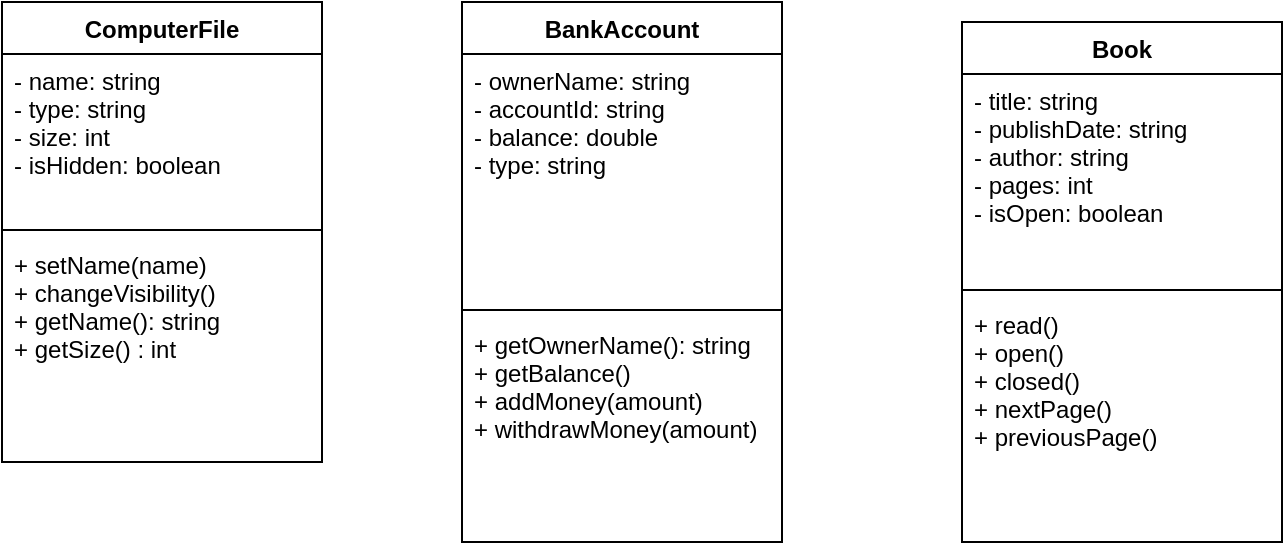 <mxfile version="20.5.3" type="device"><diagram id="C5RBs43oDa-KdzZeNtuy" name="Page-1"><mxGraphModel dx="1422" dy="794" grid="1" gridSize="10" guides="1" tooltips="1" connect="1" arrows="1" fold="1" page="1" pageScale="1" pageWidth="827" pageHeight="1169" math="0" shadow="0"><root><mxCell id="WIyWlLk6GJQsqaUBKTNV-0"/><mxCell id="WIyWlLk6GJQsqaUBKTNV-1" parent="WIyWlLk6GJQsqaUBKTNV-0"/><mxCell id="AtjmUD_AFJraHWhucSl--0" value="ComputerFile" style="swimlane;fontStyle=1;align=center;verticalAlign=top;childLayout=stackLayout;horizontal=1;startSize=26;horizontalStack=0;resizeParent=1;resizeParentMax=0;resizeLast=0;collapsible=1;marginBottom=0;" vertex="1" parent="WIyWlLk6GJQsqaUBKTNV-1"><mxGeometry x="50" y="110" width="160" height="230" as="geometry"/></mxCell><mxCell id="AtjmUD_AFJraHWhucSl--1" value="- name: string&#10;- type: string&#10;- size: int&#10;- isHidden: boolean&#10;" style="text;strokeColor=none;fillColor=none;align=left;verticalAlign=top;spacingLeft=4;spacingRight=4;overflow=hidden;rotatable=0;points=[[0,0.5],[1,0.5]];portConstraint=eastwest;" vertex="1" parent="AtjmUD_AFJraHWhucSl--0"><mxGeometry y="26" width="160" height="84" as="geometry"/></mxCell><mxCell id="AtjmUD_AFJraHWhucSl--2" value="" style="line;strokeWidth=1;fillColor=none;align=left;verticalAlign=middle;spacingTop=-1;spacingLeft=3;spacingRight=3;rotatable=0;labelPosition=right;points=[];portConstraint=eastwest;strokeColor=inherit;" vertex="1" parent="AtjmUD_AFJraHWhucSl--0"><mxGeometry y="110" width="160" height="8" as="geometry"/></mxCell><mxCell id="AtjmUD_AFJraHWhucSl--3" value="+ setName(name)&#10;+ changeVisibility()&#10;+ getName(): string&#10;+ getSize() : int&#10;" style="text;strokeColor=none;fillColor=none;align=left;verticalAlign=top;spacingLeft=4;spacingRight=4;overflow=hidden;rotatable=0;points=[[0,0.5],[1,0.5]];portConstraint=eastwest;" vertex="1" parent="AtjmUD_AFJraHWhucSl--0"><mxGeometry y="118" width="160" height="112" as="geometry"/></mxCell><mxCell id="AtjmUD_AFJraHWhucSl--4" value="BankAccount" style="swimlane;fontStyle=1;align=center;verticalAlign=top;childLayout=stackLayout;horizontal=1;startSize=26;horizontalStack=0;resizeParent=1;resizeParentMax=0;resizeLast=0;collapsible=1;marginBottom=0;" vertex="1" parent="WIyWlLk6GJQsqaUBKTNV-1"><mxGeometry x="280" y="110" width="160" height="270" as="geometry"/></mxCell><mxCell id="AtjmUD_AFJraHWhucSl--5" value="- ownerName: string&#10;- accountId: string&#10;- balance: double&#10;- type: string" style="text;strokeColor=none;fillColor=none;align=left;verticalAlign=top;spacingLeft=4;spacingRight=4;overflow=hidden;rotatable=0;points=[[0,0.5],[1,0.5]];portConstraint=eastwest;" vertex="1" parent="AtjmUD_AFJraHWhucSl--4"><mxGeometry y="26" width="160" height="124" as="geometry"/></mxCell><mxCell id="AtjmUD_AFJraHWhucSl--6" value="" style="line;strokeWidth=1;fillColor=none;align=left;verticalAlign=middle;spacingTop=-1;spacingLeft=3;spacingRight=3;rotatable=0;labelPosition=right;points=[];portConstraint=eastwest;strokeColor=inherit;" vertex="1" parent="AtjmUD_AFJraHWhucSl--4"><mxGeometry y="150" width="160" height="8" as="geometry"/></mxCell><mxCell id="AtjmUD_AFJraHWhucSl--7" value="+ getOwnerName(): string&#10;+ getBalance()&#10;+ addMoney(amount)&#10;+ withdrawMoney(amount)&#10;" style="text;strokeColor=none;fillColor=none;align=left;verticalAlign=top;spacingLeft=4;spacingRight=4;overflow=hidden;rotatable=0;points=[[0,0.5],[1,0.5]];portConstraint=eastwest;" vertex="1" parent="AtjmUD_AFJraHWhucSl--4"><mxGeometry y="158" width="160" height="112" as="geometry"/></mxCell><mxCell id="AtjmUD_AFJraHWhucSl--8" value="Book" style="swimlane;fontStyle=1;align=center;verticalAlign=top;childLayout=stackLayout;horizontal=1;startSize=26;horizontalStack=0;resizeParent=1;resizeParentMax=0;resizeLast=0;collapsible=1;marginBottom=0;" vertex="1" parent="WIyWlLk6GJQsqaUBKTNV-1"><mxGeometry x="530" y="120" width="160" height="260" as="geometry"/></mxCell><mxCell id="AtjmUD_AFJraHWhucSl--9" value="- title: string&#10;- publishDate: string&#10;- author: string&#10;- pages: int&#10;- isOpen: boolean" style="text;strokeColor=none;fillColor=none;align=left;verticalAlign=top;spacingLeft=4;spacingRight=4;overflow=hidden;rotatable=0;points=[[0,0.5],[1,0.5]];portConstraint=eastwest;" vertex="1" parent="AtjmUD_AFJraHWhucSl--8"><mxGeometry y="26" width="160" height="104" as="geometry"/></mxCell><mxCell id="AtjmUD_AFJraHWhucSl--10" value="" style="line;strokeWidth=1;fillColor=none;align=left;verticalAlign=middle;spacingTop=-1;spacingLeft=3;spacingRight=3;rotatable=0;labelPosition=right;points=[];portConstraint=eastwest;strokeColor=inherit;" vertex="1" parent="AtjmUD_AFJraHWhucSl--8"><mxGeometry y="130" width="160" height="8" as="geometry"/></mxCell><mxCell id="AtjmUD_AFJraHWhucSl--11" value="+ read()&#10;+ open()&#10;+ closed()&#10;+ nextPage()&#10;+ previousPage()&#10;" style="text;strokeColor=none;fillColor=none;align=left;verticalAlign=top;spacingLeft=4;spacingRight=4;overflow=hidden;rotatable=0;points=[[0,0.5],[1,0.5]];portConstraint=eastwest;" vertex="1" parent="AtjmUD_AFJraHWhucSl--8"><mxGeometry y="138" width="160" height="122" as="geometry"/></mxCell></root></mxGraphModel></diagram></mxfile>